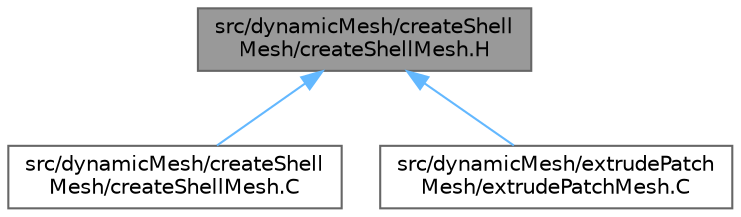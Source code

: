 digraph "src/dynamicMesh/createShellMesh/createShellMesh.H"
{
 // LATEX_PDF_SIZE
  bgcolor="transparent";
  edge [fontname=Helvetica,fontsize=10,labelfontname=Helvetica,labelfontsize=10];
  node [fontname=Helvetica,fontsize=10,shape=box,height=0.2,width=0.4];
  Node1 [id="Node000001",label="src/dynamicMesh/createShell\lMesh/createShellMesh.H",height=0.2,width=0.4,color="gray40", fillcolor="grey60", style="filled", fontcolor="black",tooltip=" "];
  Node1 -> Node2 [id="edge1_Node000001_Node000002",dir="back",color="steelblue1",style="solid",tooltip=" "];
  Node2 [id="Node000002",label="src/dynamicMesh/createShell\lMesh/createShellMesh.C",height=0.2,width=0.4,color="grey40", fillcolor="white", style="filled",URL="$createShellMesh_8C.html",tooltip=" "];
  Node1 -> Node3 [id="edge2_Node000001_Node000003",dir="back",color="steelblue1",style="solid",tooltip=" "];
  Node3 [id="Node000003",label="src/dynamicMesh/extrudePatch\lMesh/extrudePatchMesh.C",height=0.2,width=0.4,color="grey40", fillcolor="white", style="filled",URL="$extrudePatchMesh_8C.html",tooltip=" "];
}
